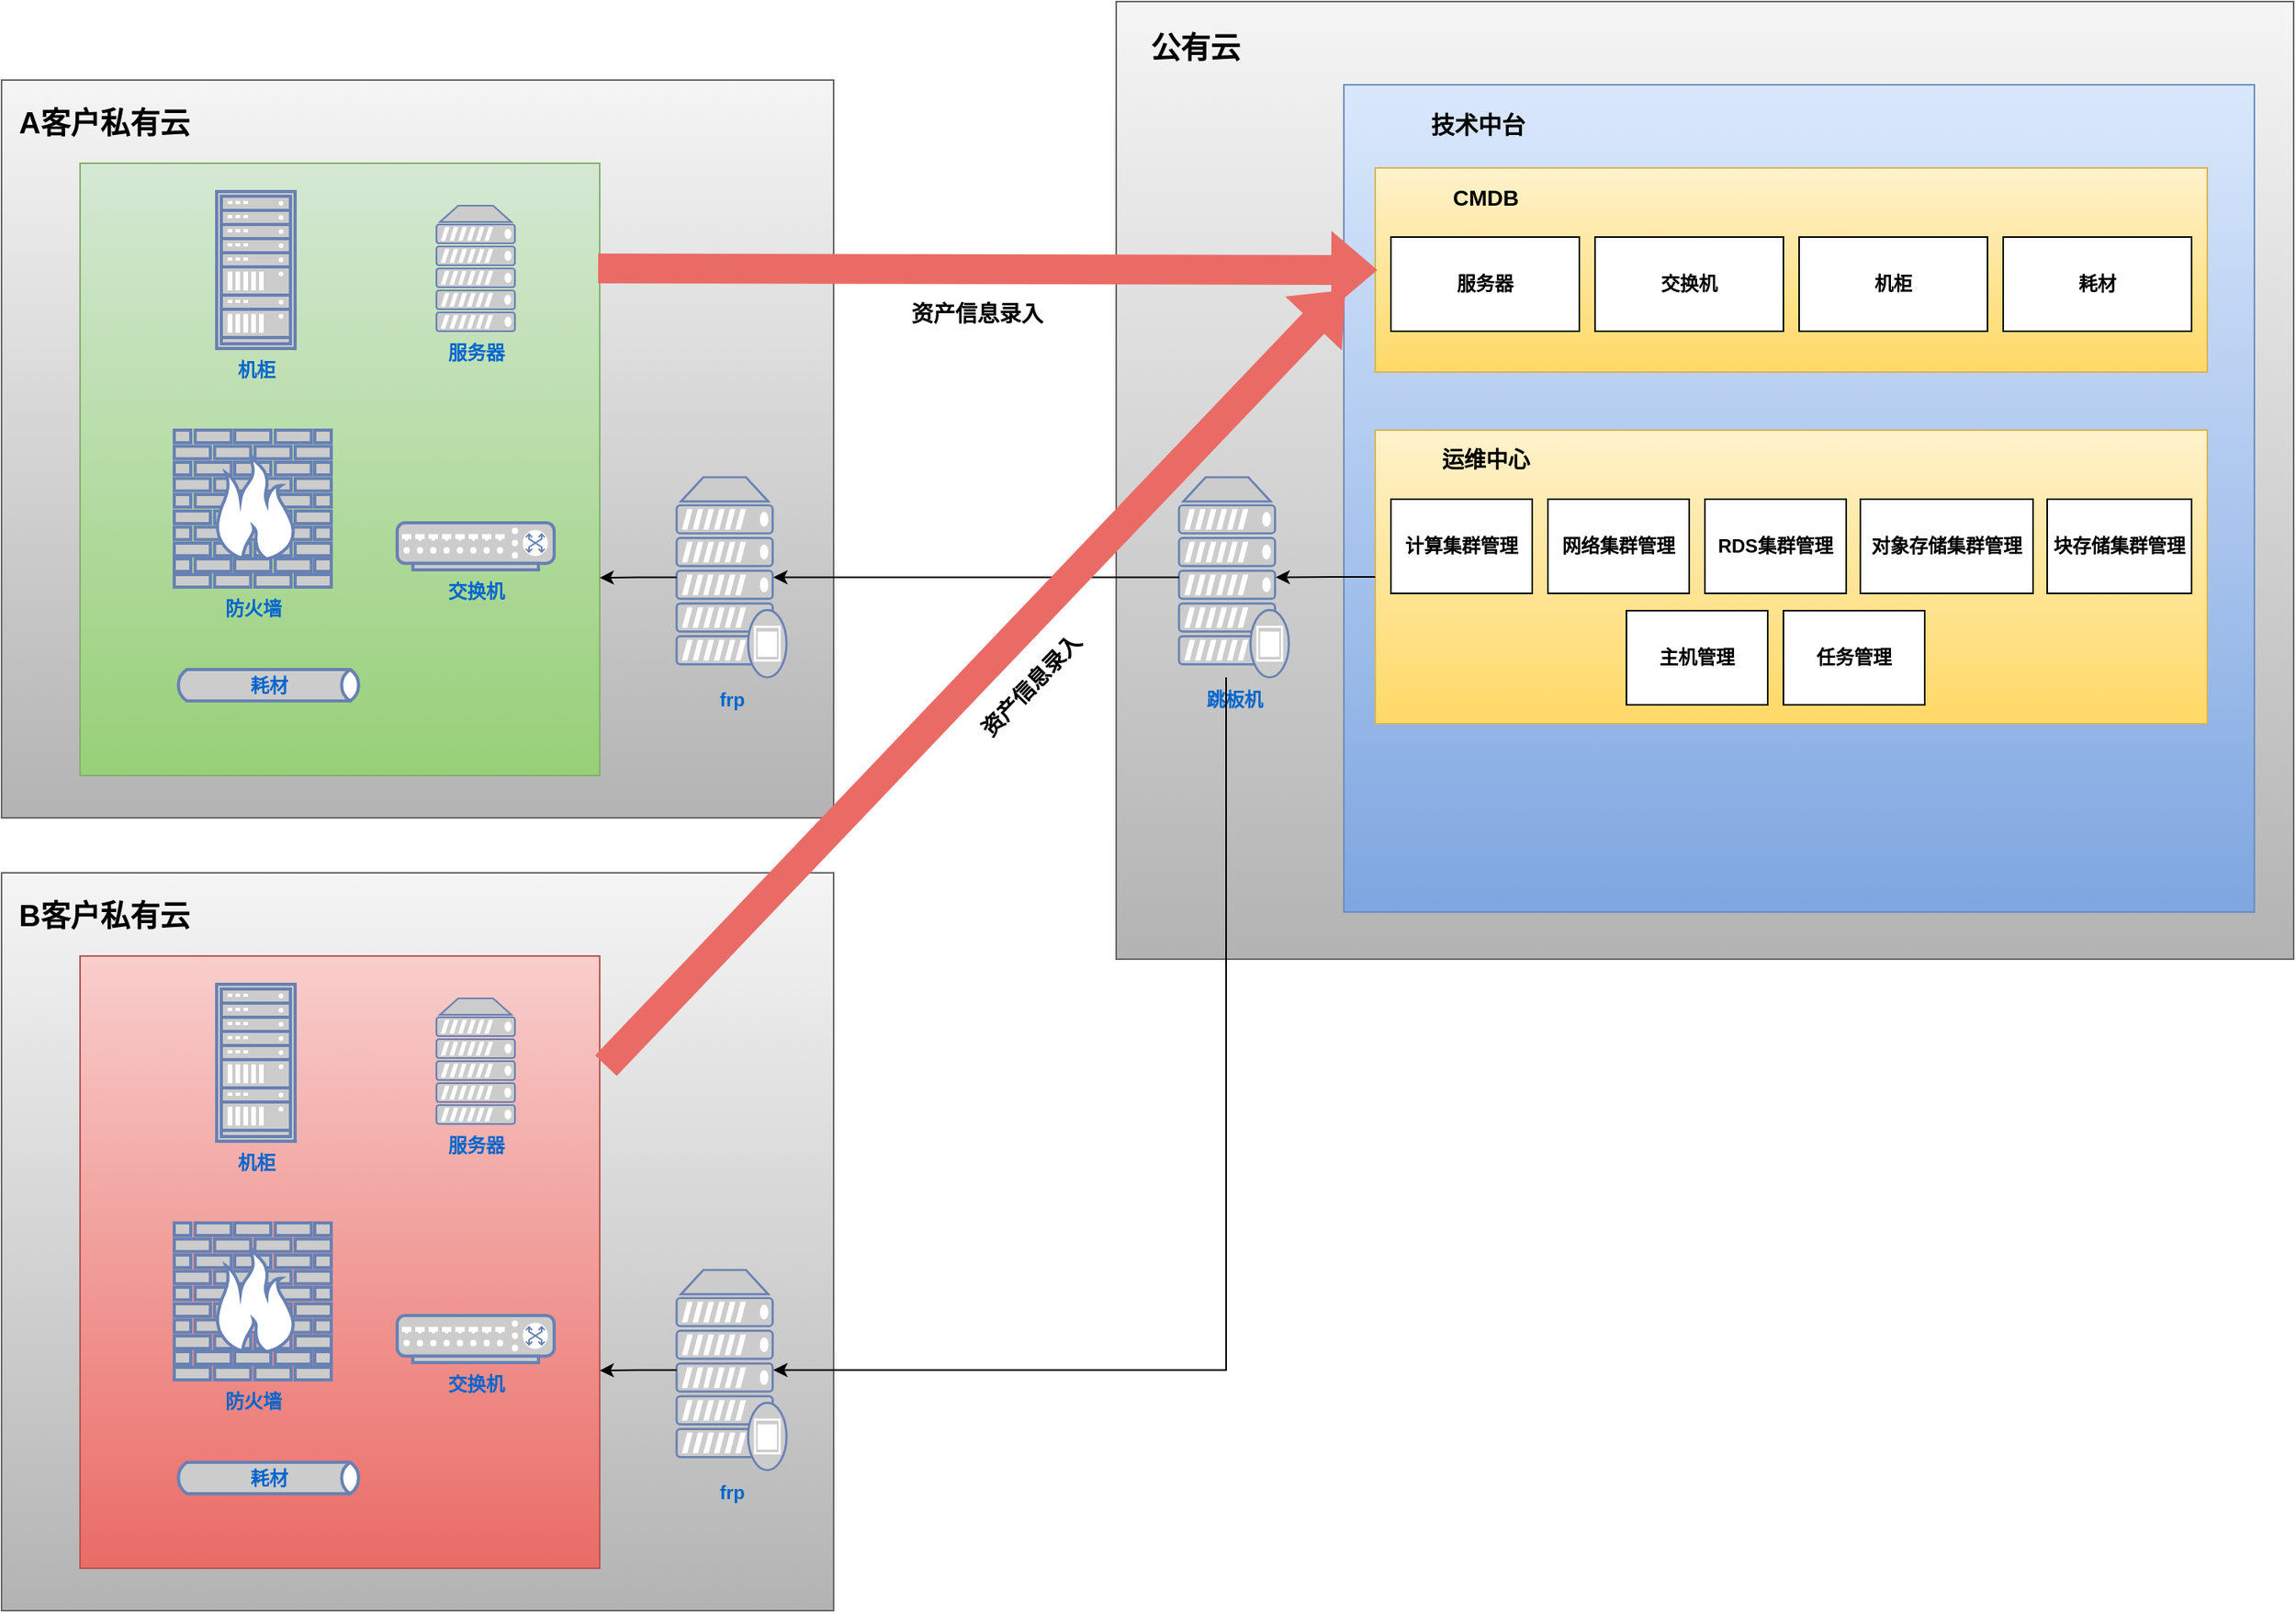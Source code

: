 <mxfile version="24.7.6">
  <diagram name="第 1 页" id="tZWTM6MMYOXU5_3-boHc">
    <mxGraphModel dx="2261" dy="835" grid="1" gridSize="10" guides="1" tooltips="1" connect="1" arrows="1" fold="1" page="1" pageScale="1" pageWidth="827" pageHeight="1169" math="0" shadow="0">
      <root>
        <mxCell id="0" />
        <mxCell id="1" parent="0" />
        <mxCell id="e2eBXviYndKqO75Ok7_J-49" value="" style="rounded=0;whiteSpace=wrap;html=1;fillColor=#f5f5f5;strokeColor=#666666;gradientColor=#b3b3b3;" vertex="1" parent="1">
          <mxGeometry x="-260" y="80" width="530" height="470" as="geometry" />
        </mxCell>
        <mxCell id="e2eBXviYndKqO75Ok7_J-50" value="&lt;font size=&quot;1&quot; style=&quot;&quot;&gt;&lt;b style=&quot;font-size: 19px;&quot;&gt;A客户私有云&lt;/b&gt;&lt;/font&gt;" style="text;html=1;align=center;verticalAlign=middle;resizable=0;points=[];autosize=1;strokeColor=none;fillColor=none;" vertex="1" parent="1">
          <mxGeometry x="-260" y="88" width="130" height="40" as="geometry" />
        </mxCell>
        <mxCell id="e2eBXviYndKqO75Ok7_J-45" value="" style="rounded=0;whiteSpace=wrap;html=1;fillColor=#f5f5f5;strokeColor=#666666;gradientColor=#b3b3b3;" vertex="1" parent="1">
          <mxGeometry x="450" y="30" width="750" height="610" as="geometry" />
        </mxCell>
        <mxCell id="e2eBXviYndKqO75Ok7_J-35" value="" style="rounded=0;whiteSpace=wrap;html=1;fillColor=#d5e8d4;strokeColor=#82b366;gradientColor=#97d077;" vertex="1" parent="1">
          <mxGeometry x="-210" y="133" width="331" height="390" as="geometry" />
        </mxCell>
        <mxCell id="e2eBXviYndKqO75Ok7_J-10" value="&lt;b&gt;服务器&lt;/b&gt;" style="fontColor=#0066CC;verticalAlign=top;verticalLabelPosition=bottom;labelPosition=center;align=center;html=1;outlineConnect=0;fillColor=#CCCCCC;strokeColor=#6881B3;gradientColor=none;gradientDirection=north;strokeWidth=2;shape=mxgraph.networks.server;" vertex="1" parent="1">
          <mxGeometry x="17" y="160" width="50" height="80" as="geometry" />
        </mxCell>
        <mxCell id="e2eBXviYndKqO75Ok7_J-12" value="&lt;b&gt;交换机&lt;/b&gt;" style="fontColor=#0066CC;verticalAlign=top;verticalLabelPosition=bottom;labelPosition=center;align=center;html=1;outlineConnect=0;fillColor=#CCCCCC;strokeColor=#6881B3;gradientColor=none;gradientDirection=north;strokeWidth=2;shape=mxgraph.networks.switch;" vertex="1" parent="1">
          <mxGeometry x="-8" y="362" width="100" height="30" as="geometry" />
        </mxCell>
        <mxCell id="e2eBXviYndKqO75Ok7_J-13" value="&lt;b&gt;机柜&lt;/b&gt;" style="fontColor=#0066CC;verticalAlign=top;verticalLabelPosition=bottom;labelPosition=center;align=center;html=1;outlineConnect=0;fillColor=#CCCCCC;strokeColor=#6881B3;gradientColor=none;gradientDirection=north;strokeWidth=2;shape=mxgraph.networks.rack;" vertex="1" parent="1">
          <mxGeometry x="-123" y="151" width="50" height="100" as="geometry" />
        </mxCell>
        <mxCell id="e2eBXviYndKqO75Ok7_J-14" value="&lt;b&gt;防火墙&lt;/b&gt;" style="fontColor=#0066CC;verticalAlign=top;verticalLabelPosition=bottom;labelPosition=center;align=center;html=1;outlineConnect=0;fillColor=#CCCCCC;strokeColor=#6881B3;gradientColor=none;gradientDirection=north;strokeWidth=2;shape=mxgraph.networks.firewall;" vertex="1" parent="1">
          <mxGeometry x="-150" y="303" width="100" height="100" as="geometry" />
        </mxCell>
        <mxCell id="e2eBXviYndKqO75Ok7_J-34" value="&lt;b&gt;&lt;font color=&quot;#0066cc&quot;&gt;耗材&lt;/font&gt;&lt;/b&gt;" style="html=1;outlineConnect=0;fillColor=#CCCCCC;strokeColor=#6881B3;gradientColor=none;gradientDirection=north;strokeWidth=2;shape=mxgraph.networks.bus;gradientColor=none;gradientDirection=north;fontColor=#ffffff;perimeter=backbonePerimeter;backboneSize=20;" vertex="1" parent="1">
          <mxGeometry x="-150" y="460.5" width="120" height="10" as="geometry" />
        </mxCell>
        <mxCell id="e2eBXviYndKqO75Ok7_J-36" value="" style="rounded=0;whiteSpace=wrap;html=1;fillColor=#dae8fc;strokeColor=#6c8ebf;gradientColor=#7ea6e0;" vertex="1" parent="1">
          <mxGeometry x="595" y="83" width="580" height="527" as="geometry" />
        </mxCell>
        <mxCell id="e2eBXviYndKqO75Ok7_J-37" value="" style="rounded=0;whiteSpace=wrap;html=1;fillColor=#fff2cc;gradientColor=#ffd966;strokeColor=#d6b656;" vertex="1" parent="1">
          <mxGeometry x="615" y="136" width="530" height="130" as="geometry" />
        </mxCell>
        <mxCell id="e2eBXviYndKqO75Ok7_J-38" value="&lt;b&gt;服务器&lt;/b&gt;" style="rounded=0;whiteSpace=wrap;html=1;" vertex="1" parent="1">
          <mxGeometry x="625" y="180" width="120" height="60" as="geometry" />
        </mxCell>
        <mxCell id="e2eBXviYndKqO75Ok7_J-39" value="&lt;b&gt;交换机&lt;/b&gt;" style="rounded=0;whiteSpace=wrap;html=1;" vertex="1" parent="1">
          <mxGeometry x="755" y="180" width="120" height="60" as="geometry" />
        </mxCell>
        <mxCell id="e2eBXviYndKqO75Ok7_J-40" value="&lt;b&gt;机柜&lt;/b&gt;" style="rounded=0;whiteSpace=wrap;html=1;" vertex="1" parent="1">
          <mxGeometry x="885" y="180" width="120" height="60" as="geometry" />
        </mxCell>
        <mxCell id="e2eBXviYndKqO75Ok7_J-41" value="&lt;b&gt;耗材&lt;/b&gt;" style="rounded=0;whiteSpace=wrap;html=1;" vertex="1" parent="1">
          <mxGeometry x="1015" y="180" width="120" height="60" as="geometry" />
        </mxCell>
        <mxCell id="e2eBXviYndKqO75Ok7_J-42" value="&lt;b&gt;&lt;font style=&quot;font-size: 14px;&quot;&gt;CMDB&lt;/font&gt;&lt;/b&gt;" style="text;html=1;align=center;verticalAlign=middle;resizable=0;points=[];autosize=1;strokeColor=none;fillColor=none;" vertex="1" parent="1">
          <mxGeometry x="650" y="140" width="70" height="30" as="geometry" />
        </mxCell>
        <mxCell id="e2eBXviYndKqO75Ok7_J-43" value="&lt;font style=&quot;font-size: 15px;&quot;&gt;&lt;b&gt;技术中台&lt;/b&gt;&lt;/font&gt;" style="text;html=1;align=center;verticalAlign=middle;resizable=0;points=[];autosize=1;strokeColor=none;fillColor=none;" vertex="1" parent="1">
          <mxGeometry x="640" y="93" width="80" height="30" as="geometry" />
        </mxCell>
        <mxCell id="e2eBXviYndKqO75Ok7_J-46" value="&lt;font size=&quot;1&quot; style=&quot;&quot;&gt;&lt;b style=&quot;font-size: 19px;&quot;&gt;公有云&lt;/b&gt;&lt;/font&gt;" style="text;html=1;align=center;verticalAlign=middle;resizable=0;points=[];autosize=1;strokeColor=none;fillColor=none;" vertex="1" parent="1">
          <mxGeometry x="460" y="40" width="80" height="40" as="geometry" />
        </mxCell>
        <mxCell id="e2eBXviYndKqO75Ok7_J-54" value="&lt;b&gt;跳板机&lt;/b&gt;" style="fontColor=#0066CC;verticalAlign=top;verticalLabelPosition=bottom;labelPosition=center;align=center;html=1;outlineConnect=0;fillColor=#CCCCCC;strokeColor=#6881B3;gradientColor=none;gradientDirection=north;strokeWidth=2;shape=mxgraph.networks.proxy_server;" vertex="1" parent="1">
          <mxGeometry x="490" y="333" width="70" height="127.5" as="geometry" />
        </mxCell>
        <mxCell id="e2eBXviYndKqO75Ok7_J-55" value="" style="rounded=0;whiteSpace=wrap;html=1;fillColor=#fff2cc;gradientColor=#ffd966;strokeColor=#d6b656;" vertex="1" parent="1">
          <mxGeometry x="615" y="303" width="530" height="187" as="geometry" />
        </mxCell>
        <mxCell id="e2eBXviYndKqO75Ok7_J-56" value="&lt;b&gt;计算集群管理&lt;/b&gt;" style="rounded=0;whiteSpace=wrap;html=1;" vertex="1" parent="1">
          <mxGeometry x="625" y="347" width="90" height="60" as="geometry" />
        </mxCell>
        <mxCell id="e2eBXviYndKqO75Ok7_J-57" value="&lt;b&gt;网络集群管理&lt;/b&gt;" style="rounded=0;whiteSpace=wrap;html=1;" vertex="1" parent="1">
          <mxGeometry x="725" y="347" width="90" height="60" as="geometry" />
        </mxCell>
        <mxCell id="e2eBXviYndKqO75Ok7_J-58" value="&lt;b&gt;RDS集群管理&lt;/b&gt;" style="rounded=0;whiteSpace=wrap;html=1;" vertex="1" parent="1">
          <mxGeometry x="825" y="347" width="90" height="60" as="geometry" />
        </mxCell>
        <mxCell id="e2eBXviYndKqO75Ok7_J-59" value="&lt;b&gt;对象存储集群管理&lt;/b&gt;" style="rounded=0;whiteSpace=wrap;html=1;" vertex="1" parent="1">
          <mxGeometry x="924" y="347" width="110" height="60" as="geometry" />
        </mxCell>
        <mxCell id="e2eBXviYndKqO75Ok7_J-60" value="&lt;b&gt;&lt;font style=&quot;font-size: 14px;&quot;&gt;运维中心&lt;/font&gt;&lt;/b&gt;" style="text;html=1;align=center;verticalAlign=middle;resizable=0;points=[];autosize=1;strokeColor=none;fillColor=none;" vertex="1" parent="1">
          <mxGeometry x="645" y="307" width="80" height="30" as="geometry" />
        </mxCell>
        <mxCell id="e2eBXviYndKqO75Ok7_J-61" value="&lt;b&gt;块存储集群管理&lt;/b&gt;" style="rounded=0;whiteSpace=wrap;html=1;" vertex="1" parent="1">
          <mxGeometry x="1043" y="347" width="92" height="60" as="geometry" />
        </mxCell>
        <mxCell id="e2eBXviYndKqO75Ok7_J-62" value="&lt;b&gt;主机管理&lt;/b&gt;" style="rounded=0;whiteSpace=wrap;html=1;" vertex="1" parent="1">
          <mxGeometry x="775" y="418" width="90" height="60" as="geometry" />
        </mxCell>
        <mxCell id="e2eBXviYndKqO75Ok7_J-63" value="&lt;b&gt;任务管理&lt;/b&gt;" style="rounded=0;whiteSpace=wrap;html=1;" vertex="1" parent="1">
          <mxGeometry x="875" y="418" width="90" height="60" as="geometry" />
        </mxCell>
        <mxCell id="e2eBXviYndKqO75Ok7_J-66" value="" style="shape=flexArrow;endArrow=classic;html=1;rounded=0;entryX=0;entryY=0.5;entryDx=0;entryDy=0;fillColor=#EA6B66;gradientColor=none;strokeColor=#EA6B66;strokeWidth=5;" edge="1" parent="1" target="e2eBXviYndKqO75Ok7_J-37">
          <mxGeometry width="50" height="50" relative="1" as="geometry">
            <mxPoint x="120" y="200" as="sourcePoint" />
            <mxPoint x="592" y="201" as="targetPoint" />
          </mxGeometry>
        </mxCell>
        <mxCell id="e2eBXviYndKqO75Ok7_J-70" value="&lt;b style=&quot;&quot;&gt;&lt;font style=&quot;font-size: 14px;&quot;&gt;资产信息录入&lt;/font&gt;&lt;/b&gt;" style="text;html=1;align=center;verticalAlign=middle;resizable=0;points=[];autosize=1;strokeColor=none;fillColor=none;" vertex="1" parent="1">
          <mxGeometry x="306" y="214" width="110" height="30" as="geometry" />
        </mxCell>
        <mxCell id="e2eBXviYndKqO75Ok7_J-73" value="&lt;b&gt;frp&lt;/b&gt;" style="fontColor=#0066CC;verticalAlign=top;verticalLabelPosition=bottom;labelPosition=center;align=center;html=1;outlineConnect=0;fillColor=#CCCCCC;strokeColor=#6881B3;gradientColor=none;gradientDirection=north;strokeWidth=2;shape=mxgraph.networks.proxy_server;" vertex="1" parent="1">
          <mxGeometry x="170" y="333" width="70" height="127.5" as="geometry" />
        </mxCell>
        <mxCell id="e2eBXviYndKqO75Ok7_J-74" style="edgeStyle=orthogonalEdgeStyle;rounded=0;orthogonalLoop=1;jettySize=auto;html=1;entryX=0.88;entryY=0.5;entryDx=0;entryDy=0;entryPerimeter=0;" edge="1" parent="1" source="e2eBXviYndKqO75Ok7_J-54" target="e2eBXviYndKqO75Ok7_J-73">
          <mxGeometry relative="1" as="geometry" />
        </mxCell>
        <mxCell id="e2eBXviYndKqO75Ok7_J-78" style="edgeStyle=orthogonalEdgeStyle;rounded=0;orthogonalLoop=1;jettySize=auto;html=1;entryX=0.88;entryY=0.5;entryDx=0;entryDy=0;entryPerimeter=0;" edge="1" parent="1" source="e2eBXviYndKqO75Ok7_J-55" target="e2eBXviYndKqO75Ok7_J-54">
          <mxGeometry relative="1" as="geometry" />
        </mxCell>
        <mxCell id="e2eBXviYndKqO75Ok7_J-79" style="edgeStyle=orthogonalEdgeStyle;rounded=0;orthogonalLoop=1;jettySize=auto;html=1;entryX=1;entryY=0.677;entryDx=0;entryDy=0;entryPerimeter=0;" edge="1" parent="1" source="e2eBXviYndKqO75Ok7_J-73" target="e2eBXviYndKqO75Ok7_J-35">
          <mxGeometry relative="1" as="geometry" />
        </mxCell>
        <mxCell id="e2eBXviYndKqO75Ok7_J-80" value="" style="rounded=0;whiteSpace=wrap;html=1;fillColor=#f5f5f5;strokeColor=#666666;gradientColor=#b3b3b3;" vertex="1" parent="1">
          <mxGeometry x="-260" y="585" width="530" height="470" as="geometry" />
        </mxCell>
        <mxCell id="e2eBXviYndKqO75Ok7_J-81" value="&lt;font size=&quot;1&quot; style=&quot;&quot;&gt;&lt;b style=&quot;font-size: 19px;&quot;&gt;B客户私有云&lt;/b&gt;&lt;/font&gt;" style="text;html=1;align=center;verticalAlign=middle;resizable=0;points=[];autosize=1;strokeColor=none;fillColor=none;" vertex="1" parent="1">
          <mxGeometry x="-260" y="593" width="130" height="40" as="geometry" />
        </mxCell>
        <mxCell id="e2eBXviYndKqO75Ok7_J-82" value="" style="rounded=0;whiteSpace=wrap;html=1;fillColor=#f8cecc;strokeColor=#b85450;gradientColor=#ea6b66;" vertex="1" parent="1">
          <mxGeometry x="-210" y="638" width="331" height="390" as="geometry" />
        </mxCell>
        <mxCell id="e2eBXviYndKqO75Ok7_J-83" value="&lt;b&gt;服务器&lt;/b&gt;" style="fontColor=#0066CC;verticalAlign=top;verticalLabelPosition=bottom;labelPosition=center;align=center;html=1;outlineConnect=0;fillColor=#CCCCCC;strokeColor=#6881B3;gradientColor=none;gradientDirection=north;strokeWidth=2;shape=mxgraph.networks.server;" vertex="1" parent="1">
          <mxGeometry x="17" y="665" width="50" height="80" as="geometry" />
        </mxCell>
        <mxCell id="e2eBXviYndKqO75Ok7_J-84" value="&lt;b&gt;交换机&lt;/b&gt;" style="fontColor=#0066CC;verticalAlign=top;verticalLabelPosition=bottom;labelPosition=center;align=center;html=1;outlineConnect=0;fillColor=#CCCCCC;strokeColor=#6881B3;gradientColor=none;gradientDirection=north;strokeWidth=2;shape=mxgraph.networks.switch;" vertex="1" parent="1">
          <mxGeometry x="-8" y="867" width="100" height="30" as="geometry" />
        </mxCell>
        <mxCell id="e2eBXviYndKqO75Ok7_J-85" value="&lt;b&gt;机柜&lt;/b&gt;" style="fontColor=#0066CC;verticalAlign=top;verticalLabelPosition=bottom;labelPosition=center;align=center;html=1;outlineConnect=0;fillColor=#CCCCCC;strokeColor=#6881B3;gradientColor=none;gradientDirection=north;strokeWidth=2;shape=mxgraph.networks.rack;" vertex="1" parent="1">
          <mxGeometry x="-123" y="656" width="50" height="100" as="geometry" />
        </mxCell>
        <mxCell id="e2eBXviYndKqO75Ok7_J-86" value="&lt;b&gt;防火墙&lt;/b&gt;" style="fontColor=#0066CC;verticalAlign=top;verticalLabelPosition=bottom;labelPosition=center;align=center;html=1;outlineConnect=0;fillColor=#CCCCCC;strokeColor=#6881B3;gradientColor=none;gradientDirection=north;strokeWidth=2;shape=mxgraph.networks.firewall;" vertex="1" parent="1">
          <mxGeometry x="-150" y="808" width="100" height="100" as="geometry" />
        </mxCell>
        <mxCell id="e2eBXviYndKqO75Ok7_J-87" value="&lt;b&gt;&lt;font color=&quot;#0066cc&quot;&gt;耗材&lt;/font&gt;&lt;/b&gt;" style="html=1;outlineConnect=0;fillColor=#CCCCCC;strokeColor=#6881B3;gradientColor=none;gradientDirection=north;strokeWidth=2;shape=mxgraph.networks.bus;gradientColor=none;gradientDirection=north;fontColor=#ffffff;perimeter=backbonePerimeter;backboneSize=20;" vertex="1" parent="1">
          <mxGeometry x="-150" y="965.5" width="120" height="10" as="geometry" />
        </mxCell>
        <mxCell id="e2eBXviYndKqO75Ok7_J-88" value="&lt;b&gt;frp&lt;/b&gt;" style="fontColor=#0066CC;verticalAlign=top;verticalLabelPosition=bottom;labelPosition=center;align=center;html=1;outlineConnect=0;fillColor=#CCCCCC;strokeColor=#6881B3;gradientColor=none;gradientDirection=north;strokeWidth=2;shape=mxgraph.networks.proxy_server;" vertex="1" parent="1">
          <mxGeometry x="170" y="838" width="70" height="127.5" as="geometry" />
        </mxCell>
        <mxCell id="e2eBXviYndKqO75Ok7_J-89" style="edgeStyle=orthogonalEdgeStyle;rounded=0;orthogonalLoop=1;jettySize=auto;html=1;entryX=1;entryY=0.677;entryDx=0;entryDy=0;entryPerimeter=0;" edge="1" parent="1" source="e2eBXviYndKqO75Ok7_J-88" target="e2eBXviYndKqO75Ok7_J-82">
          <mxGeometry relative="1" as="geometry" />
        </mxCell>
        <mxCell id="e2eBXviYndKqO75Ok7_J-90" value="" style="shape=flexArrow;endArrow=classic;html=1;rounded=0;entryX=0;entryY=0.25;entryDx=0;entryDy=0;exitX=1.012;exitY=0.179;exitDx=0;exitDy=0;exitPerimeter=0;strokeWidth=5;fillColor=#EA6B66;strokeColor=#EA6B66;" edge="1" parent="1" source="e2eBXviYndKqO75Ok7_J-82" target="e2eBXviYndKqO75Ok7_J-36">
          <mxGeometry width="50" height="50" relative="1" as="geometry">
            <mxPoint x="220" y="610" as="sourcePoint" />
            <mxPoint x="270" y="560" as="targetPoint" />
          </mxGeometry>
        </mxCell>
        <mxCell id="e2eBXviYndKqO75Ok7_J-91" value="&lt;b style=&quot;&quot;&gt;&lt;font style=&quot;font-size: 14px;&quot;&gt;资产信息录入&lt;/font&gt;&lt;/b&gt;" style="text;html=1;align=center;verticalAlign=middle;resizable=0;points=[];autosize=1;strokeColor=none;fillColor=none;rotation=-46;" vertex="1" parent="1">
          <mxGeometry x="340" y="450.5" width="110" height="30" as="geometry" />
        </mxCell>
        <mxCell id="e2eBXviYndKqO75Ok7_J-92" style="edgeStyle=orthogonalEdgeStyle;rounded=0;orthogonalLoop=1;jettySize=auto;html=1;entryX=0.88;entryY=0.5;entryDx=0;entryDy=0;entryPerimeter=0;" edge="1" parent="1" source="e2eBXviYndKqO75Ok7_J-54" target="e2eBXviYndKqO75Ok7_J-88">
          <mxGeometry relative="1" as="geometry">
            <Array as="points">
              <mxPoint x="520" y="902" />
            </Array>
          </mxGeometry>
        </mxCell>
      </root>
    </mxGraphModel>
  </diagram>
</mxfile>

